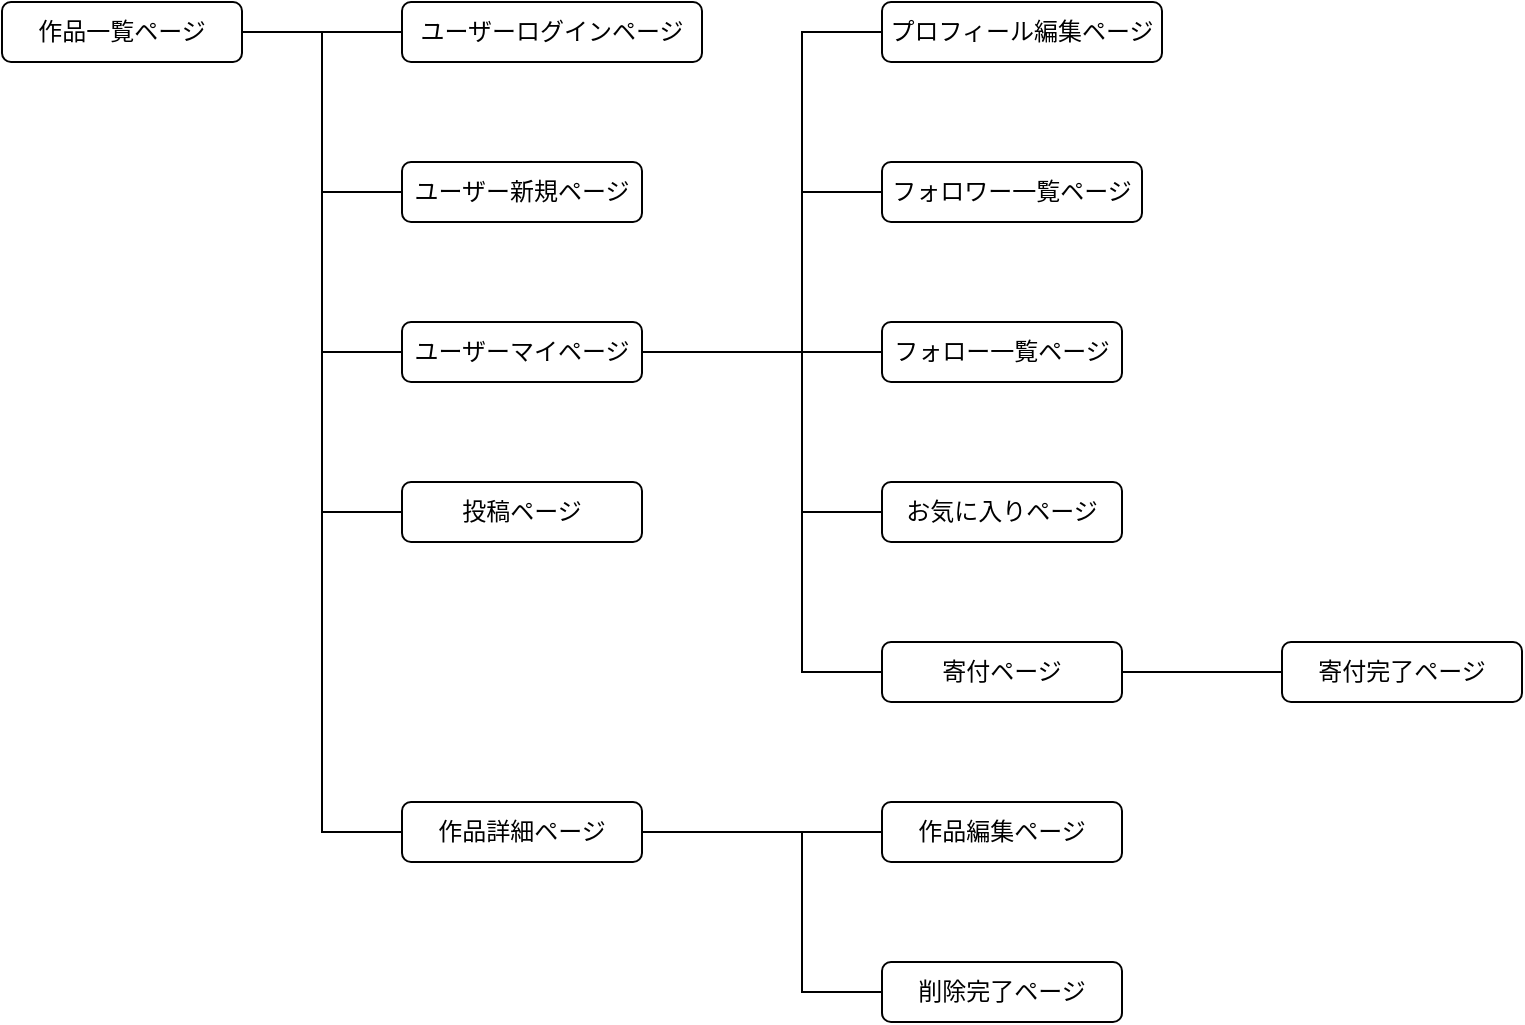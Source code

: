 <mxfile>
    <diagram id="mbhz-lPxOLweTltjudM7" name="ページ1">
        <mxGraphModel dx="686" dy="718" grid="1" gridSize="10" guides="1" tooltips="1" connect="1" arrows="1" fold="1" page="1" pageScale="1" pageWidth="827" pageHeight="1169" math="0" shadow="0">
            <root>
                <mxCell id="0"/>
                <mxCell id="1" parent="0"/>
                <mxCell id="8" value="作品一覧ページ" style="rounded=1;whiteSpace=wrap;html=1;" parent="1" vertex="1">
                    <mxGeometry x="40" y="200" width="120" height="30" as="geometry"/>
                </mxCell>
                <mxCell id="9" value="作品詳細ページ" style="rounded=1;whiteSpace=wrap;html=1;" parent="1" vertex="1">
                    <mxGeometry x="240" y="600" width="120" height="30" as="geometry"/>
                </mxCell>
                <mxCell id="10" value="投稿ページ" style="rounded=1;whiteSpace=wrap;html=1;" parent="1" vertex="1">
                    <mxGeometry x="240" y="440" width="120" height="30" as="geometry"/>
                </mxCell>
                <mxCell id="11" value="ユーザーマイページ" style="rounded=1;whiteSpace=wrap;html=1;" parent="1" vertex="1">
                    <mxGeometry x="240" y="360" width="120" height="30" as="geometry"/>
                </mxCell>
                <mxCell id="12" value="ユーザー新規ページ" style="rounded=1;whiteSpace=wrap;html=1;" parent="1" vertex="1">
                    <mxGeometry x="240" y="280" width="120" height="30" as="geometry"/>
                </mxCell>
                <mxCell id="13" value="ユーザーログインページ" style="rounded=1;whiteSpace=wrap;html=1;" parent="1" vertex="1">
                    <mxGeometry x="240" y="200" width="150" height="30" as="geometry"/>
                </mxCell>
                <mxCell id="15" value="" style="endArrow=none;html=1;entryX=0;entryY=0.5;entryDx=0;entryDy=0;" parent="1" target="13" edge="1">
                    <mxGeometry width="50" height="50" relative="1" as="geometry">
                        <mxPoint x="190" y="215" as="sourcePoint"/>
                        <mxPoint x="340" y="320" as="targetPoint"/>
                        <Array as="points"/>
                    </mxGeometry>
                </mxCell>
                <mxCell id="16" value="" style="endArrow=none;html=1;exitX=0;exitY=0.5;exitDx=0;exitDy=0;entryX=1;entryY=0.5;entryDx=0;entryDy=0;rounded=0;" parent="1" source="9" target="8" edge="1">
                    <mxGeometry width="50" height="50" relative="1" as="geometry">
                        <mxPoint x="270" y="520" as="sourcePoint"/>
                        <mxPoint x="200" y="240" as="targetPoint"/>
                        <Array as="points">
                            <mxPoint x="200" y="615"/>
                            <mxPoint x="200" y="215"/>
                        </Array>
                    </mxGeometry>
                </mxCell>
                <mxCell id="17" value="" style="endArrow=none;html=1;rounded=0;entryX=0;entryY=0.5;entryDx=0;entryDy=0;" parent="1" target="12" edge="1">
                    <mxGeometry width="50" height="50" relative="1" as="geometry">
                        <mxPoint x="200" y="295" as="sourcePoint"/>
                        <mxPoint x="310" y="340" as="targetPoint"/>
                    </mxGeometry>
                </mxCell>
                <mxCell id="18" value="" style="endArrow=none;html=1;rounded=0;exitX=0;exitY=0.5;exitDx=0;exitDy=0;" parent="1" source="11" edge="1">
                    <mxGeometry width="50" height="50" relative="1" as="geometry">
                        <mxPoint x="220" y="390" as="sourcePoint"/>
                        <mxPoint x="200" y="375" as="targetPoint"/>
                    </mxGeometry>
                </mxCell>
                <mxCell id="19" value="" style="endArrow=none;html=1;rounded=0;entryX=0;entryY=0.5;entryDx=0;entryDy=0;" parent="1" target="10" edge="1">
                    <mxGeometry width="50" height="50" relative="1" as="geometry">
                        <mxPoint x="200" y="455" as="sourcePoint"/>
                        <mxPoint x="270" y="400" as="targetPoint"/>
                    </mxGeometry>
                </mxCell>
                <mxCell id="22" value="お気に入りページ" style="rounded=1;whiteSpace=wrap;html=1;" parent="1" vertex="1">
                    <mxGeometry x="480" y="440" width="120" height="30" as="geometry"/>
                </mxCell>
                <mxCell id="23" value="フォロー一覧ページ" style="rounded=1;whiteSpace=wrap;html=1;" parent="1" vertex="1">
                    <mxGeometry x="480" y="360" width="120" height="30" as="geometry"/>
                </mxCell>
                <mxCell id="24" value="フォロワー一覧ページ" style="rounded=1;whiteSpace=wrap;html=1;" parent="1" vertex="1">
                    <mxGeometry x="480" y="280" width="130" height="30" as="geometry"/>
                </mxCell>
                <mxCell id="28" value="" style="endArrow=none;html=1;rounded=0;entryX=1;entryY=0.5;entryDx=0;entryDy=0;exitX=0;exitY=0.5;exitDx=0;exitDy=0;" parent="1" source="23" target="11" edge="1">
                    <mxGeometry width="50" height="50" relative="1" as="geometry">
                        <mxPoint x="520" y="410" as="sourcePoint"/>
                        <mxPoint x="570" y="360" as="targetPoint"/>
                    </mxGeometry>
                </mxCell>
                <mxCell id="29" value="" style="endArrow=none;html=1;rounded=0;entryX=0;entryY=0.5;entryDx=0;entryDy=0;exitX=0;exitY=0.5;exitDx=0;exitDy=0;" parent="1" source="22" target="24" edge="1">
                    <mxGeometry width="50" height="50" relative="1" as="geometry">
                        <mxPoint x="350" y="410" as="sourcePoint"/>
                        <mxPoint x="400" y="360" as="targetPoint"/>
                        <Array as="points">
                            <mxPoint x="440" y="455"/>
                            <mxPoint x="440" y="295"/>
                        </Array>
                    </mxGeometry>
                </mxCell>
                <mxCell id="44" value="" style="edgeStyle=none;rounded=0;html=1;endArrow=none;endFill=0;" parent="1" source="30" edge="1">
                    <mxGeometry relative="1" as="geometry">
                        <mxPoint x="680" y="535" as="targetPoint"/>
                    </mxGeometry>
                </mxCell>
                <mxCell id="30" value="寄付ページ" style="rounded=1;whiteSpace=wrap;html=1;" parent="1" vertex="1">
                    <mxGeometry x="480" y="520" width="120" height="30" as="geometry"/>
                </mxCell>
                <mxCell id="31" value="" style="endArrow=none;html=1;rounded=0;entryX=0;entryY=0.5;entryDx=0;entryDy=0;exitX=0;exitY=0.5;exitDx=0;exitDy=0;" parent="1" source="47" target="30" edge="1">
                    <mxGeometry width="50" height="50" relative="1" as="geometry">
                        <mxPoint x="430" y="220" as="sourcePoint"/>
                        <mxPoint x="400" y="360" as="targetPoint"/>
                        <Array as="points">
                            <mxPoint x="440" y="215"/>
                            <mxPoint x="440" y="535"/>
                        </Array>
                    </mxGeometry>
                </mxCell>
                <mxCell id="36" value="削除完了ページ" style="rounded=1;whiteSpace=wrap;html=1;" parent="1" vertex="1">
                    <mxGeometry x="480" y="680" width="120" height="30" as="geometry"/>
                </mxCell>
                <mxCell id="41" value="" style="edgeStyle=none;rounded=0;html=1;endArrow=none;endFill=0;exitX=0;exitY=0.5;exitDx=0;exitDy=0;entryX=0;entryY=0.5;entryDx=0;entryDy=0;" parent="1" source="36" target="37" edge="1">
                    <mxGeometry relative="1" as="geometry">
                        <mxPoint x="440" y="615" as="sourcePoint"/>
                        <Array as="points">
                            <mxPoint x="440" y="695"/>
                            <mxPoint x="440" y="615"/>
                            <mxPoint x="360" y="615"/>
                        </Array>
                    </mxGeometry>
                </mxCell>
                <mxCell id="37" value="作品編集ページ" style="rounded=1;whiteSpace=wrap;html=1;" parent="1" vertex="1">
                    <mxGeometry x="480" y="600" width="120" height="30" as="geometry"/>
                </mxCell>
                <mxCell id="45" value="寄付完了ページ" style="rounded=1;whiteSpace=wrap;html=1;" parent="1" vertex="1">
                    <mxGeometry x="680" y="520" width="120" height="30" as="geometry"/>
                </mxCell>
                <mxCell id="47" value="プロフィール編集ページ" style="rounded=1;whiteSpace=wrap;html=1;" parent="1" vertex="1">
                    <mxGeometry x="480" y="200" width="140" height="30" as="geometry"/>
                </mxCell>
            </root>
        </mxGraphModel>
    </diagram>
</mxfile>